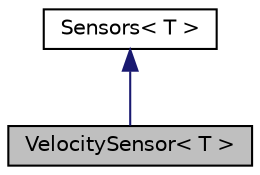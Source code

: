 digraph "VelocitySensor&lt; T &gt;"
{
 // LATEX_PDF_SIZE
  edge [fontname="Helvetica",fontsize="10",labelfontname="Helvetica",labelfontsize="10"];
  node [fontname="Helvetica",fontsize="10",shape=record];
  Node1 [label="VelocitySensor\< T \>",height=0.2,width=0.4,color="black", fillcolor="grey75", style="filled", fontcolor="black",tooltip="The VelocitySensor class: Clase derivada de sensor para sensor de velocidad."];
  Node2 -> Node1 [dir="back",color="midnightblue",fontsize="10",style="solid",fontname="Helvetica"];
  Node2 [label="Sensors\< T \>",height=0.2,width=0.4,color="black", fillcolor="white", style="filled",URL="$classSensors.html",tooltip="The Sensors class: Clase abstracta para sensor genérico."];
}
